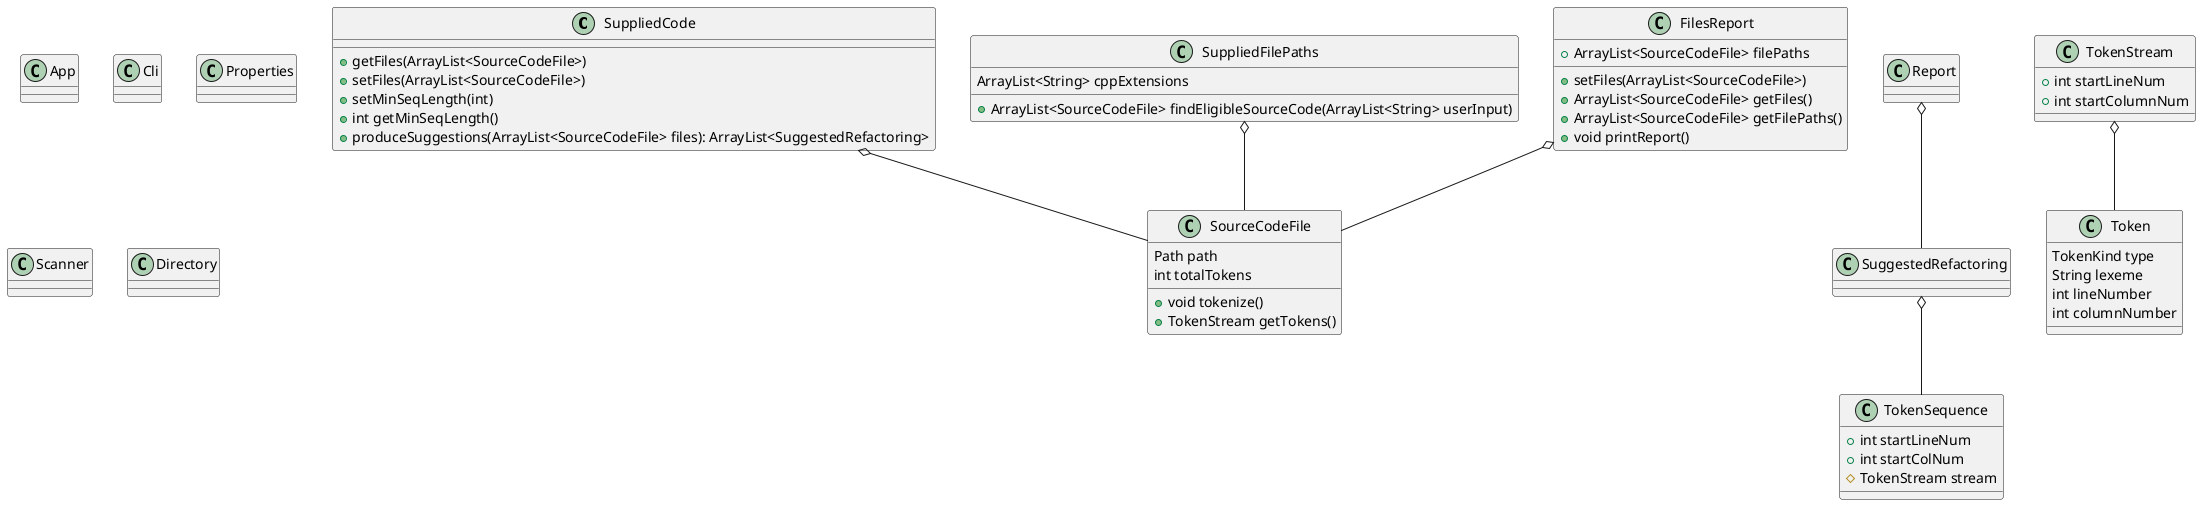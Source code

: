 @startuml

class SuppliedCode {
    + getFiles(ArrayList<SourceCodeFile>)
    + setFiles(ArrayList<SourceCodeFile>)
    + setMinSeqLength(int)
    + int getMinSeqLength()
    + produceSuggestions(ArrayList<SourceCodeFile> files): ArrayList<SuggestedRefactoring>

}

class SuppliedFilePaths {
    ArrayList<String> cppExtensions
    + ArrayList<SourceCodeFile> findEligibleSourceCode(ArrayList<String> userInput)
}

class SuggestedRefactoring {
  
}

SuggestedRefactoring o-- TokenSequence

class SourceCodeFile {
    Path path
    int totalTokens
    + void tokenize()
    + TokenStream getTokens()
}

class TokenSequence {
    + int startLineNum
    + int startColNum
    # TokenStream stream
}

class TokenStream {
    + int startLineNum
    + int startColumnNum
}

class Token {
    TokenKind type
    String lexeme
    int lineNumber
    int columnNumber
}

TokenStream o-- Token

class FilesReport {
    + ArrayList<SourceCodeFile> filePaths
    + setFiles(ArrayList<SourceCodeFile>)
    + ArrayList<SourceCodeFile> getFiles()
    + ArrayList<SourceCodeFile> getFilePaths()
    + void printReport()
}

SuppliedFilePaths o-- SourceCodeFile
SuppliedCode o-- SourceCodeFile
FilesReport o-- SourceCodeFile

class Report {

}

Report o-- SuggestedRefactoring

class App {

}

class Cli {

}

class Properties {

}

class Scanner {

}

class Directory {

}



@enduml

